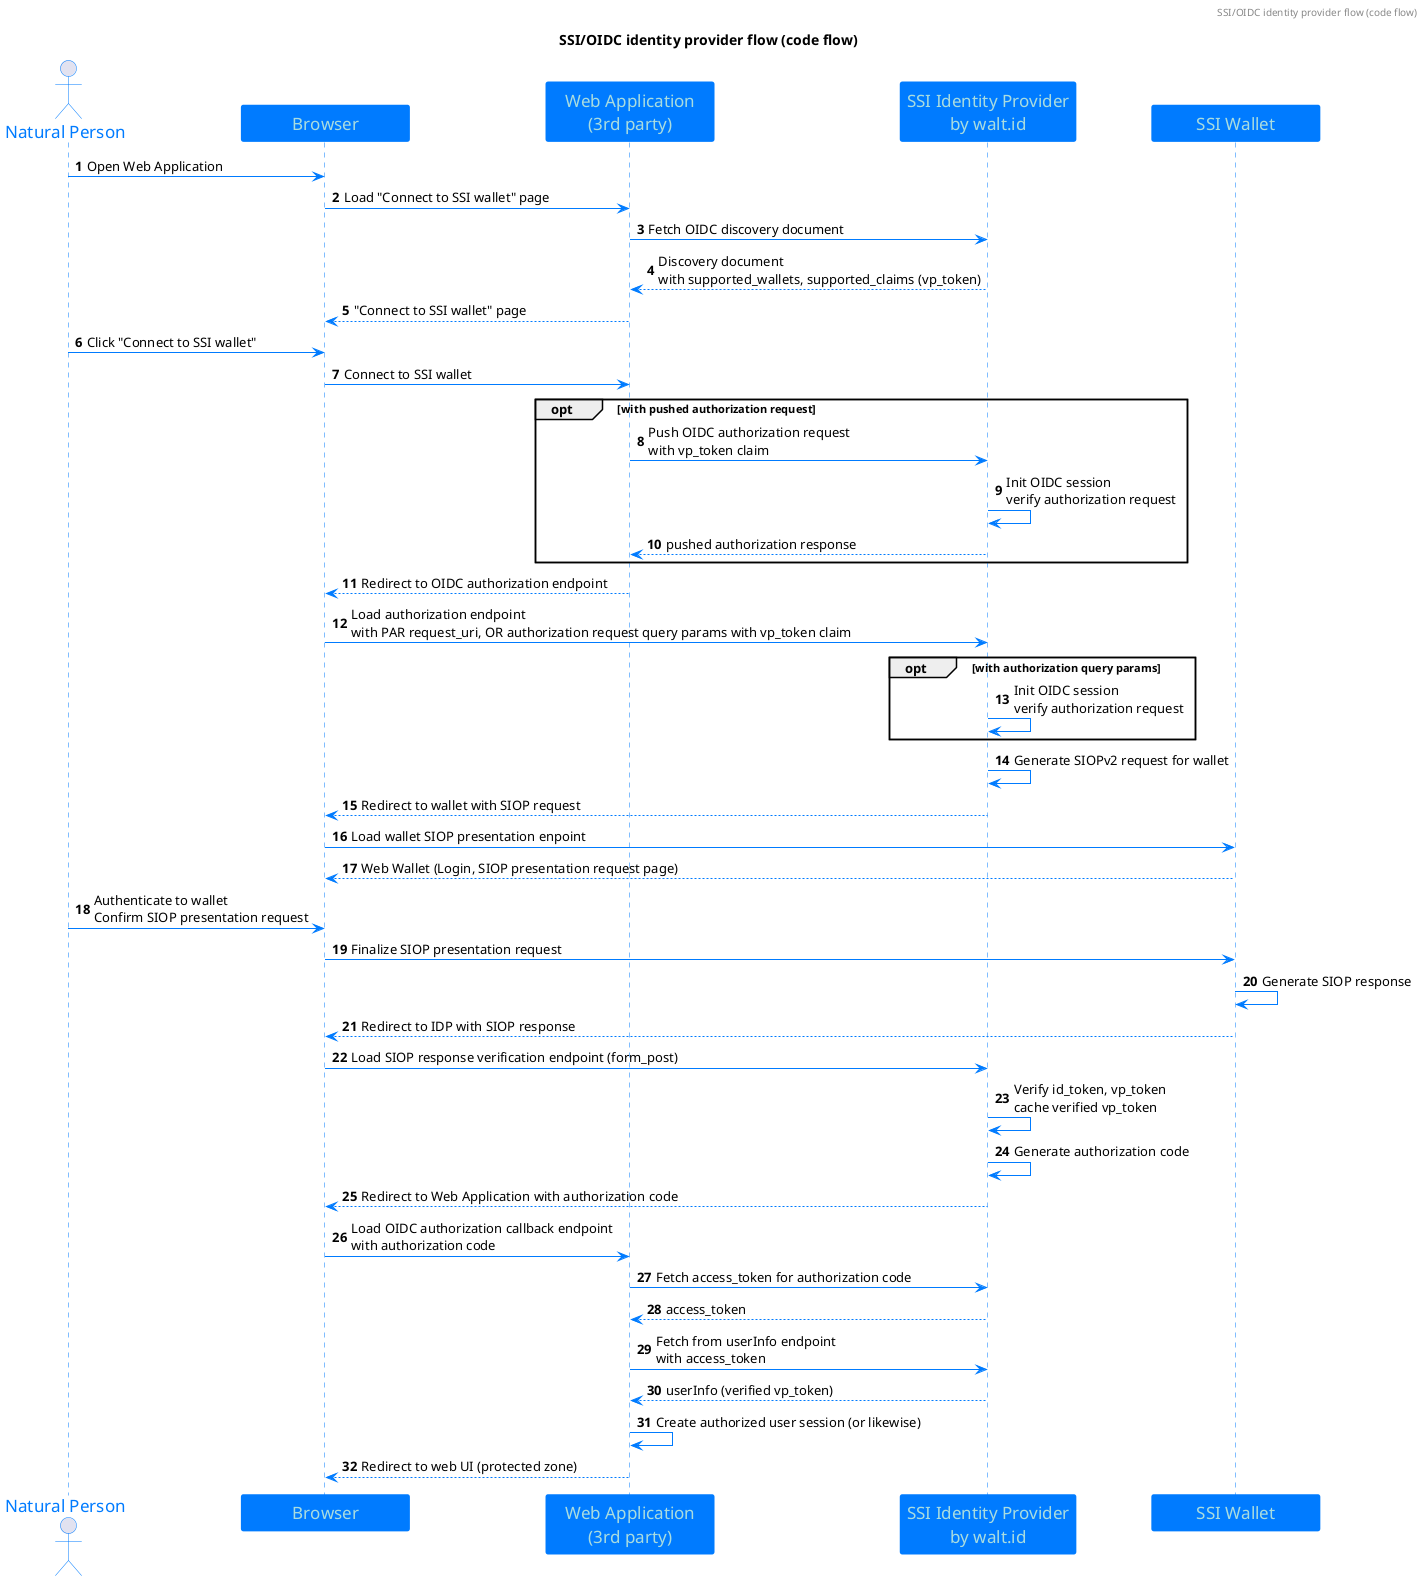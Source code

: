 @startuml
'https://plantuml.com/sequence-diagram

skinparam classFontColor 007BFF
skinparam classFontSize 12
skinparam classFontName Aapex
skinparam backgroundColor white
skinparam minClassWidth 155
skinparam nodesep 34
skinparam ranksep 70

skinparam sequence {
ArrowColor 007BFF
ActorBorderColor 007BFF
LifeLineBorderColor 007BFF
LifeLineBackgroundColor 007BFF

ParticipantBorderColor 007BFF
ParticipantBackgroundColor 007BFF
ParticipantFontName Impact
ParticipantFontSize 17
ParticipantFontColor #A9DCDF

'ActorBackgroundColor aqua
ActorFontColor 007BFF
ActorFontSize 17
ActorFontName Aapex
}

skinparam class {
BorderColor 007BFF
ArrowColor 007BFF
BackgroundColor white
}

skinparam interface {
BorderColor 007BFF
ArrowColor 007BFF
}

skinparam note {
BorderColor 007BFF
BackgroundColor 7ACFF5
}


autonumber
header SSI/OIDC identity provider flow (code flow)
title
SSI/OIDC identity provider flow (code flow)
end title
autonumber
actor "Natural Person" as NP
participant Browser as BRW
participant "Web Application\n(3rd party)" as APP
participant "SSI Identity Provider\nby walt.id" as IDP
participant "SSI Wallet" as WW

NP->BRW: Open Web Application
BRW->APP: Load "Connect to SSI wallet" page
APP->IDP: Fetch OIDC discovery document
IDP-->APP: Discovery document\nwith supported_wallets, supported_claims (vp_token)
APP-->BRW: "Connect to SSI wallet" page
NP->BRW: Click "Connect to SSI wallet"
BRW->APP: Connect to SSI wallet
opt with pushed authorization request
APP->IDP: Push OIDC authorization request\nwith vp_token claim
IDP->IDP: Init OIDC session\nverify authorization request
IDP-->APP: pushed authorization response
end
APP-->BRW: Redirect to OIDC authorization endpoint
BRW->IDP: Load authorization endpoint\nwith PAR request_uri, OR authorization request query params with vp_token claim
opt with authorization query params
IDP->IDP: Init OIDC session\nverify authorization request
end
IDP->IDP: Generate SIOPv2 request for wallet
IDP-->BRW: Redirect to wallet with SIOP request
BRW->WW: Load wallet SIOP presentation enpoint
WW-->BRW: Web Wallet (Login, SIOP presentation request page)
NP->BRW: Authenticate to wallet\nConfirm SIOP presentation request
BRW->WW: Finalize SIOP presentation request
WW->WW: Generate SIOP response
WW-->BRW: Redirect to IDP with SIOP response
BRW->IDP: Load SIOP response verification endpoint (form_post)
IDP->IDP: Verify id_token, vp_token\ncache verified vp_token
IDP->IDP: Generate authorization code
IDP-->BRW: Redirect to Web Application with authorization code
BRW->APP: Load OIDC authorization callback endpoint\nwith authorization code
APP->IDP: Fetch access_token for authorization code
IDP-->APP: access_token
APP->IDP: Fetch from userInfo endpoint\nwith access_token
IDP-->APP: userInfo (verified vp_token)
APP->APP: Create authorized user session (or likewise)
APP-->BRW: Redirect to web UI (protected zone)


@enduml
